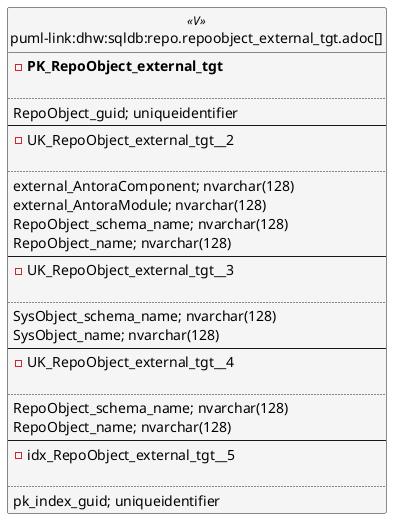 @startuml
left to right direction
'top to bottom direction
hide circle
'avoide "." issues:
set namespaceSeparator none


skinparam class {
  BackgroundColor White
  BackgroundColor<<FN>> Yellow
  BackgroundColor<<FS>> Yellow
  BackgroundColor<<FT>> LightGray
  BackgroundColor<<IF>> Yellow
  BackgroundColor<<IS>> Yellow
  BackgroundColor<<P>> Aqua
  BackgroundColor<<PC>> Aqua
  BackgroundColor<<SN>> Yellow
  BackgroundColor<<SO>> SlateBlue
  BackgroundColor<<TF>> LightGray
  BackgroundColor<<TR>> Tomato
  BackgroundColor<<U>> White
  BackgroundColor<<V>> WhiteSmoke
  BackgroundColor<<X>> Aqua
  BackgroundColor<<external>> AliceBlue
}


entity "puml-link:dhw:sqldb:repo.repoobject_external_tgt.adoc[]" as repo.RepoObject_external_tgt << V >> {
- **PK_RepoObject_external_tgt**

..
RepoObject_guid; uniqueidentifier
--
- UK_RepoObject_external_tgt__2

..
external_AntoraComponent; nvarchar(128)
external_AntoraModule; nvarchar(128)
RepoObject_schema_name; nvarchar(128)
RepoObject_name; nvarchar(128)
--
- UK_RepoObject_external_tgt__3

..
SysObject_schema_name; nvarchar(128)
SysObject_name; nvarchar(128)
--
- UK_RepoObject_external_tgt__4

..
RepoObject_schema_name; nvarchar(128)
RepoObject_name; nvarchar(128)
--
- idx_RepoObject_external_tgt__5

..
pk_index_guid; uniqueidentifier
}


@enduml

